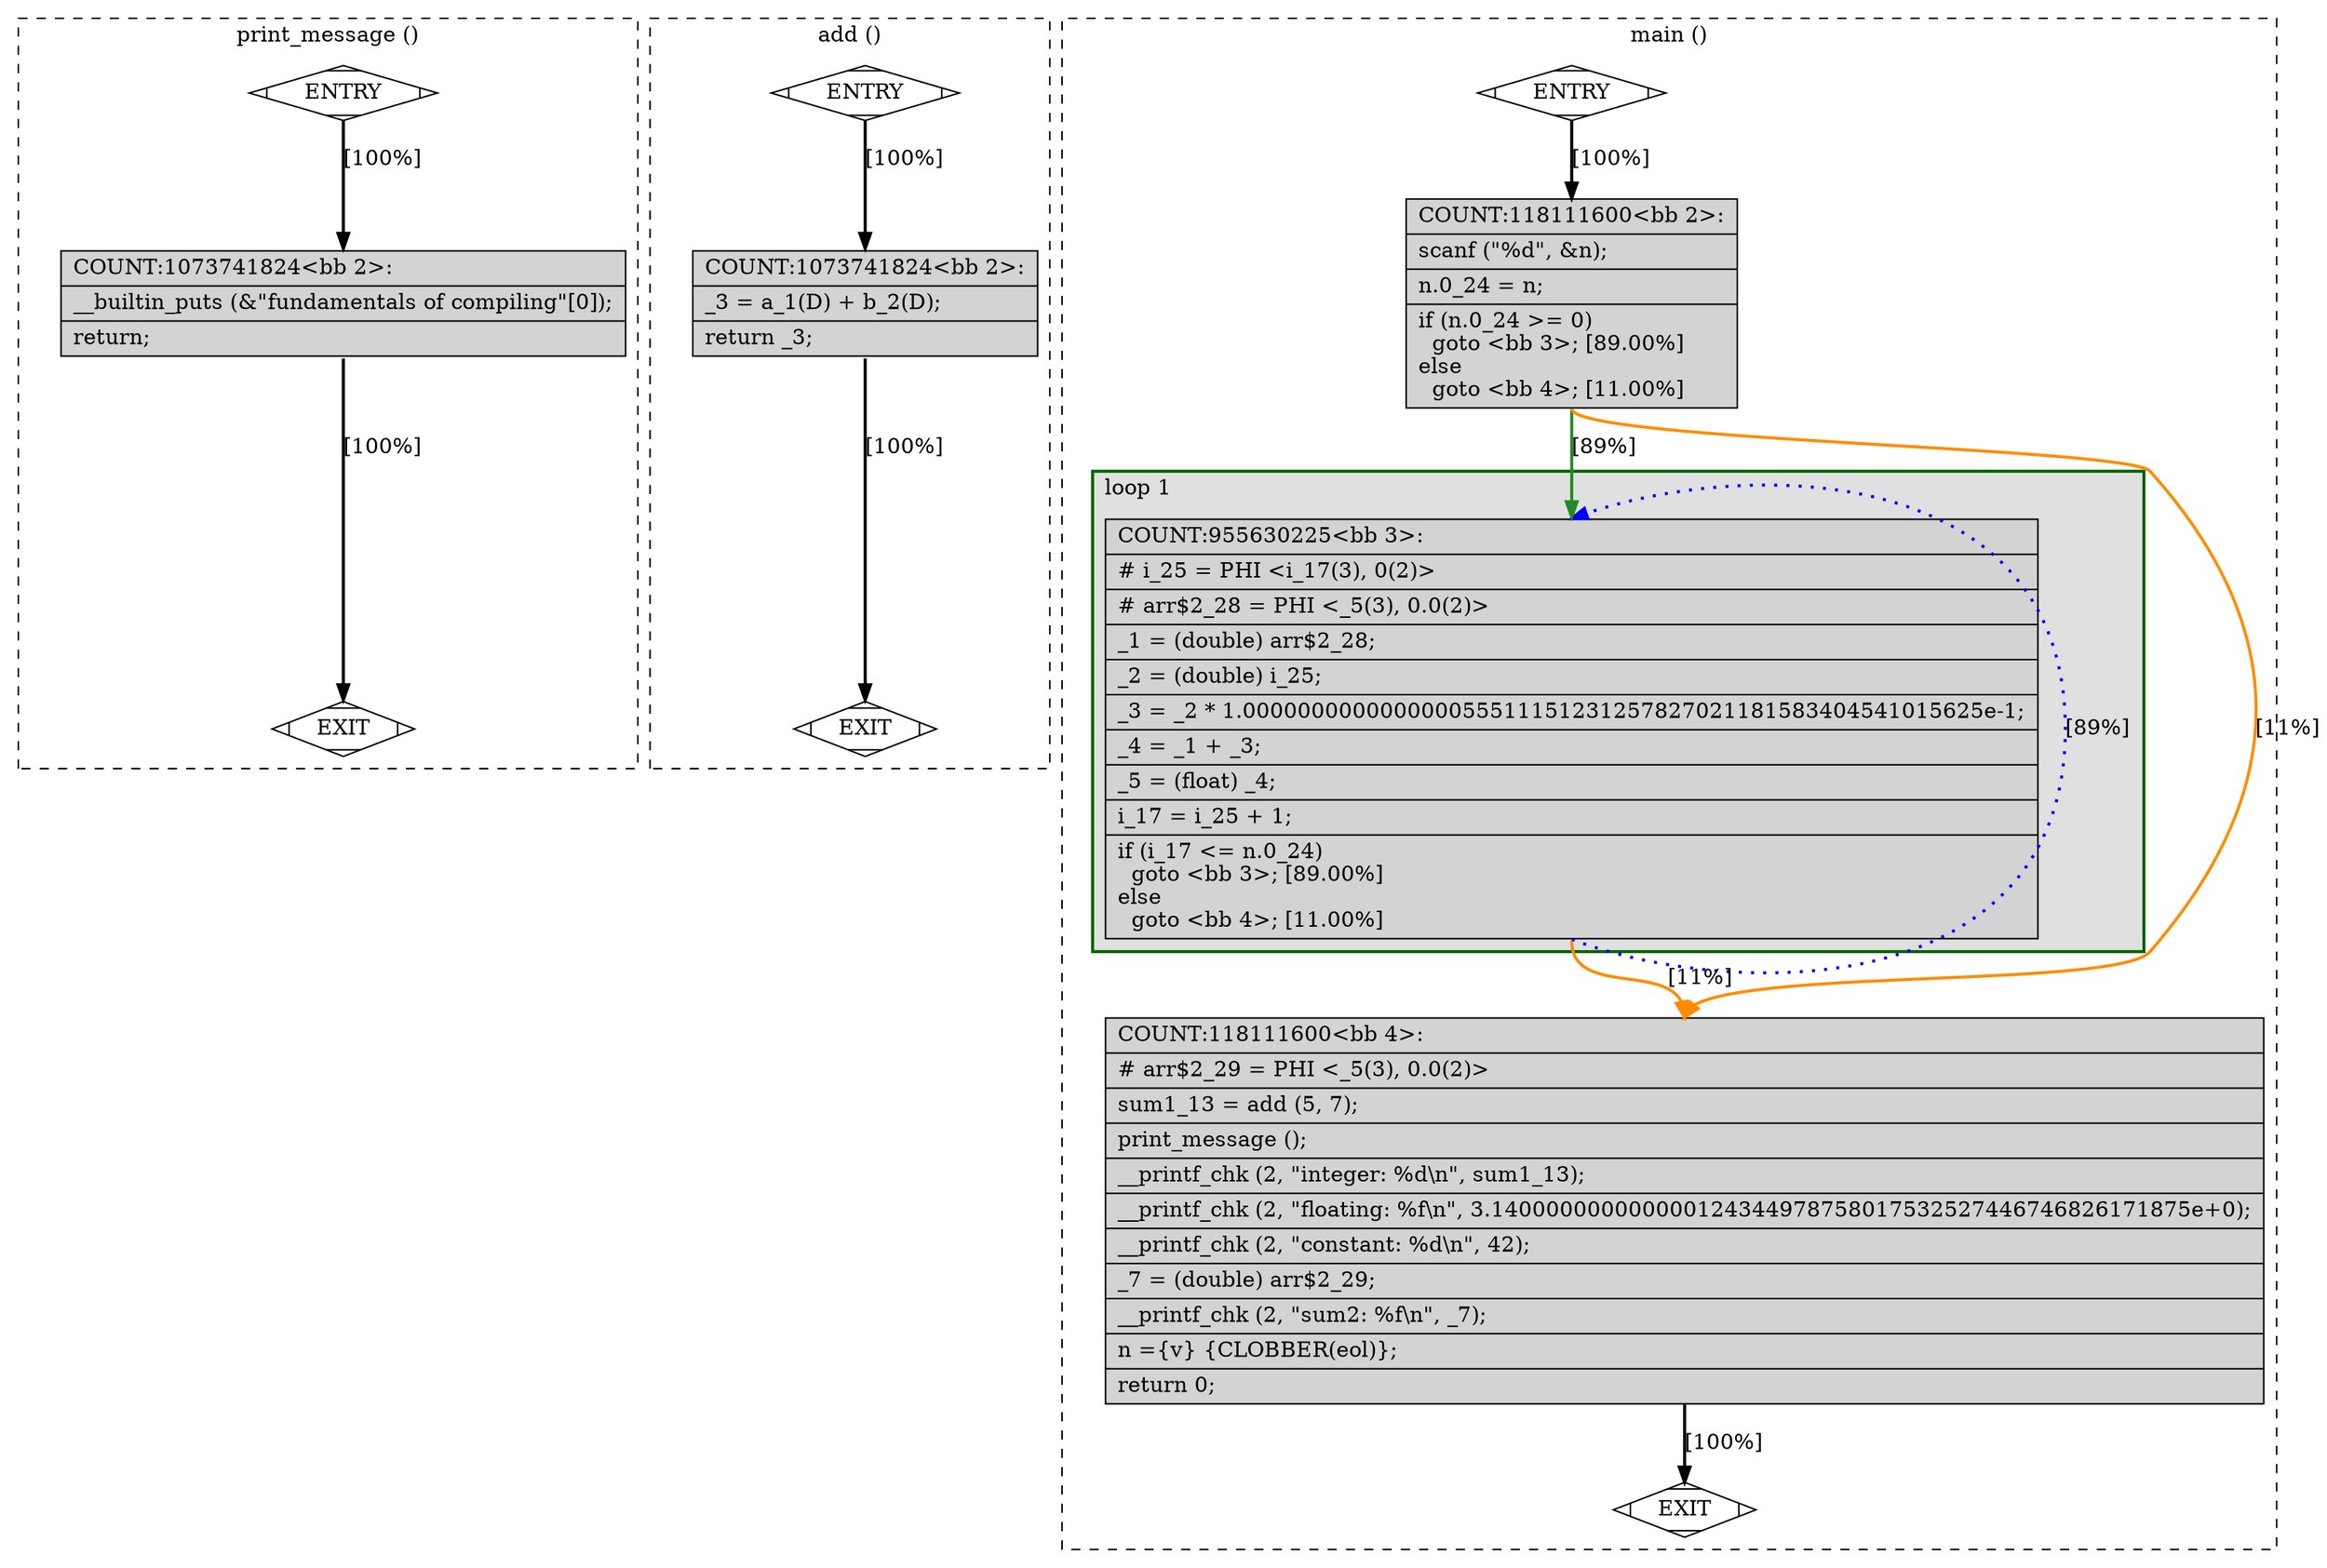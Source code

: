 digraph "test.c.131t.copyprop2" {
overlap=false;
subgraph "cluster_print_message" {
	style="dashed";
	color="black";
	label="print_message ()";
	fn_24_basic_block_0 [shape=Mdiamond,style=filled,fillcolor=white,label="ENTRY"];

	fn_24_basic_block_1 [shape=Mdiamond,style=filled,fillcolor=white,label="EXIT"];

	fn_24_basic_block_2 [shape=record,style=filled,fillcolor=lightgrey,label="{COUNT:1073741824\<bb\ 2\>:\l\
|__builtin_puts\ (&\"fundamentals\ of\ compiling\"[0]);\l\
|return;\l\
}"];

	fn_24_basic_block_0:s -> fn_24_basic_block_2:n [style="solid,bold",color=black,weight=100,constraint=true,label="[100%]"];
	fn_24_basic_block_2:s -> fn_24_basic_block_1:n [style="solid,bold",color=black,weight=10,constraint=true,label="[100%]"];
	fn_24_basic_block_0:s -> fn_24_basic_block_1:n [style="invis",constraint=true];
}
subgraph "cluster_add" {
	style="dashed";
	color="black";
	label="add ()";
	fn_25_basic_block_0 [shape=Mdiamond,style=filled,fillcolor=white,label="ENTRY"];

	fn_25_basic_block_1 [shape=Mdiamond,style=filled,fillcolor=white,label="EXIT"];

	fn_25_basic_block_2 [shape=record,style=filled,fillcolor=lightgrey,label="{COUNT:1073741824\<bb\ 2\>:\l\
|_3\ =\ a_1(D)\ +\ b_2(D);\l\
|return\ _3;\l\
}"];

	fn_25_basic_block_0:s -> fn_25_basic_block_2:n [style="solid,bold",color=black,weight=100,constraint=true,label="[100%]"];
	fn_25_basic_block_2:s -> fn_25_basic_block_1:n [style="solid,bold",color=black,weight=10,constraint=true,label="[100%]"];
	fn_25_basic_block_0:s -> fn_25_basic_block_1:n [style="invis",constraint=true];
}
subgraph "cluster_main" {
	style="dashed";
	color="black";
	label="main ()";
	subgraph cluster_26_1 {
	style="filled";
	color="darkgreen";
	fillcolor="grey88";
	label="loop 1";
	labeljust=l;
	penwidth=2;
	fn_26_basic_block_3 [shape=record,style=filled,fillcolor=lightgrey,label="{COUNT:955630225\<bb\ 3\>:\l\
|#\ i_25\ =\ PHI\ \<i_17(3),\ 0(2)\>\l\
|#\ arr$2_28\ =\ PHI\ \<_5(3),\ 0.0(2)\>\l\
|_1\ =\ (double)\ arr$2_28;\l\
|_2\ =\ (double)\ i_25;\l\
|_3\ =\ _2\ *\ 1.000000000000000055511151231257827021181583404541015625e-1;\l\
|_4\ =\ _1\ +\ _3;\l\
|_5\ =\ (float)\ _4;\l\
|i_17\ =\ i_25\ +\ 1;\l\
|if\ (i_17\ \<=\ n.0_24)\l\
\ \ goto\ \<bb\ 3\>;\ [89.00%]\l\
else\l\
\ \ goto\ \<bb\ 4\>;\ [11.00%]\l\
}"];

	}
	fn_26_basic_block_0 [shape=Mdiamond,style=filled,fillcolor=white,label="ENTRY"];

	fn_26_basic_block_1 [shape=Mdiamond,style=filled,fillcolor=white,label="EXIT"];

	fn_26_basic_block_2 [shape=record,style=filled,fillcolor=lightgrey,label="{COUNT:118111600\<bb\ 2\>:\l\
|scanf\ (\"%d\",\ &n);\l\
|n.0_24\ =\ n;\l\
|if\ (n.0_24\ \>=\ 0)\l\
\ \ goto\ \<bb\ 3\>;\ [89.00%]\l\
else\l\
\ \ goto\ \<bb\ 4\>;\ [11.00%]\l\
}"];

	fn_26_basic_block_4 [shape=record,style=filled,fillcolor=lightgrey,label="{COUNT:118111600\<bb\ 4\>:\l\
|#\ arr$2_29\ =\ PHI\ \<_5(3),\ 0.0(2)\>\l\
|sum1_13\ =\ add\ (5,\ 7);\l\
|print_message\ ();\l\
|__printf_chk\ (2,\ \"integer:\ %d\\n\",\ sum1_13);\l\
|__printf_chk\ (2,\ \"floating:\ %f\\n\",\ 3.140000000000000124344978758017532527446746826171875e+0);\l\
|__printf_chk\ (2,\ \"constant:\ %d\\n\",\ 42);\l\
|_7\ =\ (double)\ arr$2_29;\l\
|__printf_chk\ (2,\ \"sum2:\ %f\\n\",\ _7);\l\
|n\ =\{v\}\ \{CLOBBER(eol)\};\l\
|return\ 0;\l\
}"];

	fn_26_basic_block_0:s -> fn_26_basic_block_2:n [style="solid,bold",color=black,weight=100,constraint=true,label="[100%]"];
	fn_26_basic_block_2:s -> fn_26_basic_block_3:n [style="solid,bold",color=forestgreen,weight=10,constraint=true,label="[89%]"];
	fn_26_basic_block_2:s -> fn_26_basic_block_4:n [style="solid,bold",color=darkorange,weight=10,constraint=true,label="[11%]"];
	fn_26_basic_block_3:s -> fn_26_basic_block_3:n [style="dotted,bold",color=blue,weight=10,constraint=false,label="[89%]"];
	fn_26_basic_block_3:s -> fn_26_basic_block_4:n [style="solid,bold",color=darkorange,weight=10,constraint=true,label="[11%]"];
	fn_26_basic_block_4:s -> fn_26_basic_block_1:n [style="solid,bold",color=black,weight=10,constraint=true,label="[100%]"];
	fn_26_basic_block_0:s -> fn_26_basic_block_1:n [style="invis",constraint=true];
}
}
